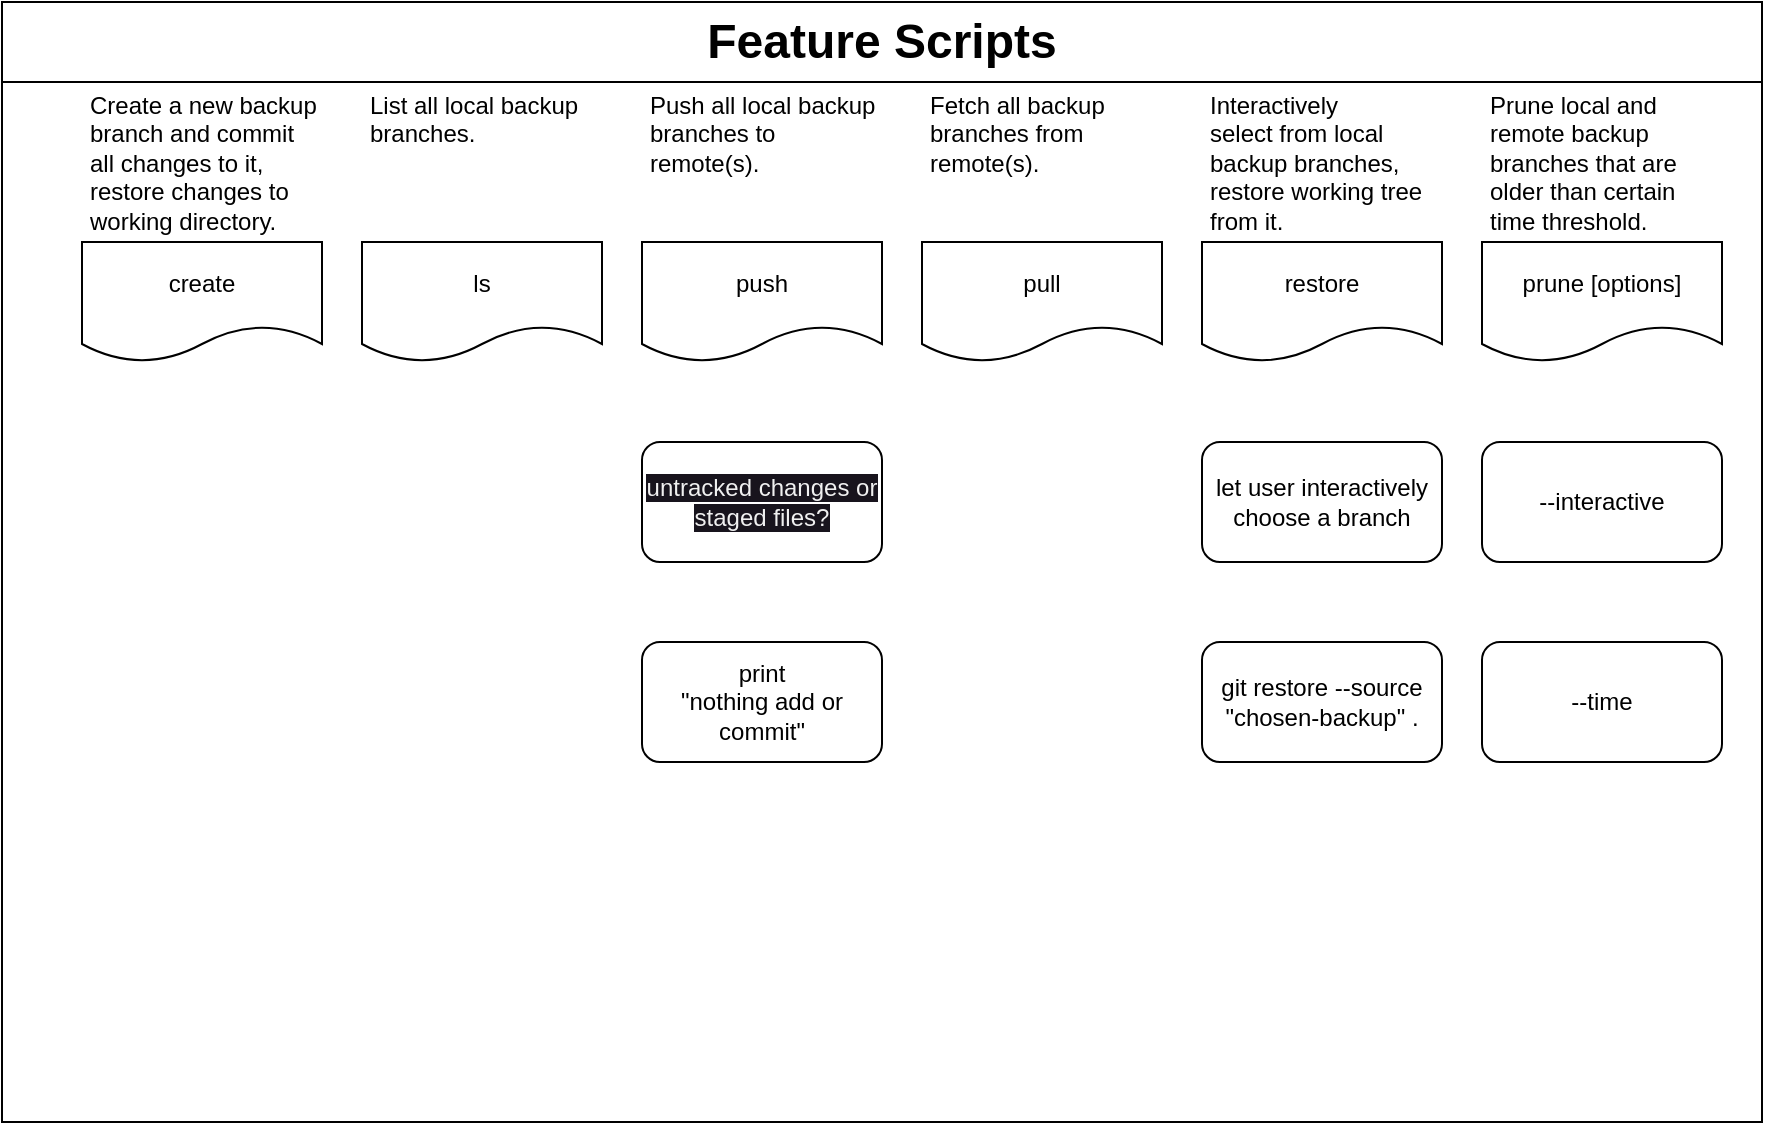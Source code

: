 <mxfile pages="3">
    <diagram id="spJWh6fmnWA-bjobDsIE" name="commands">
        <mxGraphModel dx="-412" dy="1348" grid="1" gridSize="10" guides="1" tooltips="1" connect="1" arrows="1" fold="1" page="0" pageScale="1" pageWidth="850" pageHeight="1100" math="0" shadow="0">
            <root>
                <mxCell id="0"/>
                <mxCell id="1" parent="0"/>
                <mxCell id="HOLjEY5VBweUEO4gcOTH-1" value="Feature Scripts" style="swimlane;whiteSpace=wrap;html=1;fontSize=24;startSize=40;" parent="1" vertex="1">
                    <mxGeometry x="2240" y="-520" width="880" height="560" as="geometry"/>
                </mxCell>
                <mxCell id="HOLjEY5VBweUEO4gcOTH-3" value="git restore --source &quot;chosen-backup&quot; ." style="rounded=1;whiteSpace=wrap;html=1;" parent="HOLjEY5VBweUEO4gcOTH-1" vertex="1">
                    <mxGeometry x="600" y="320" width="120" height="60" as="geometry"/>
                </mxCell>
                <mxCell id="HOLjEY5VBweUEO4gcOTH-4" value="--interactive" style="rounded=1;whiteSpace=wrap;html=1;" parent="HOLjEY5VBweUEO4gcOTH-1" vertex="1">
                    <mxGeometry x="740" y="220" width="120" height="60" as="geometry"/>
                </mxCell>
                <mxCell id="HOLjEY5VBweUEO4gcOTH-5" value="--time" style="rounded=1;whiteSpace=wrap;html=1;" parent="HOLjEY5VBweUEO4gcOTH-1" vertex="1">
                    <mxGeometry x="740" y="320" width="120" height="60" as="geometry"/>
                </mxCell>
                <mxCell id="HOLjEY5VBweUEO4gcOTH-8" value="let user interactively choose a branch" style="rounded=1;whiteSpace=wrap;html=1;" parent="HOLjEY5VBweUEO4gcOTH-1" vertex="1">
                    <mxGeometry x="600" y="220" width="120" height="60" as="geometry"/>
                </mxCell>
                <mxCell id="HOLjEY5VBweUEO4gcOTH-10" value="push&lt;br&gt;" style="shape=document;whiteSpace=wrap;html=1;boundedLbl=1;" parent="HOLjEY5VBweUEO4gcOTH-1" vertex="1">
                    <mxGeometry x="320" y="120" width="120" height="60" as="geometry"/>
                </mxCell>
                <mxCell id="HOLjEY5VBweUEO4gcOTH-11" value="pull" style="shape=document;whiteSpace=wrap;html=1;boundedLbl=1;" parent="HOLjEY5VBweUEO4gcOTH-1" vertex="1">
                    <mxGeometry x="460" y="120" width="120" height="60" as="geometry"/>
                </mxCell>
                <mxCell id="HOLjEY5VBweUEO4gcOTH-12" value="restore" style="shape=document;whiteSpace=wrap;html=1;boundedLbl=1;" parent="HOLjEY5VBweUEO4gcOTH-1" vertex="1">
                    <mxGeometry x="600" y="120" width="120" height="60" as="geometry"/>
                </mxCell>
                <mxCell id="HOLjEY5VBweUEO4gcOTH-14" value="prune [options]" style="shape=document;whiteSpace=wrap;html=1;boundedLbl=1;" parent="HOLjEY5VBweUEO4gcOTH-1" vertex="1">
                    <mxGeometry x="740" y="120" width="120" height="60" as="geometry"/>
                </mxCell>
                <mxCell id="HOLjEY5VBweUEO4gcOTH-15" value="&lt;meta charset=&quot;utf-8&quot;&gt;&lt;span style=&quot;color: rgb(240, 240, 240); font-family: Helvetica; font-size: 12px; font-style: normal; font-variant-ligatures: normal; font-variant-caps: normal; font-weight: 400; letter-spacing: normal; orphans: 2; text-align: center; text-indent: 0px; text-transform: none; widows: 2; word-spacing: 0px; -webkit-text-stroke-width: 0px; background-color: rgb(24, 20, 29); text-decoration-thickness: initial; text-decoration-style: initial; text-decoration-color: initial; float: none; display: inline !important;&quot;&gt;untracked changes or staged files?&lt;/span&gt;" style="rounded=1;whiteSpace=wrap;html=1;" parent="HOLjEY5VBweUEO4gcOTH-1" vertex="1">
                    <mxGeometry x="320" y="220" width="120" height="60" as="geometry"/>
                </mxCell>
                <mxCell id="HOLjEY5VBweUEO4gcOTH-17" value="print &lt;br&gt;&quot;nothing add or commit&quot;" style="rounded=1;whiteSpace=wrap;html=1;" parent="HOLjEY5VBweUEO4gcOTH-1" vertex="1">
                    <mxGeometry x="320" y="320" width="120" height="60" as="geometry"/>
                </mxCell>
                <mxCell id="HOLjEY5VBweUEO4gcOTH-19" value="ls" style="shape=document;whiteSpace=wrap;html=1;boundedLbl=1;" parent="HOLjEY5VBweUEO4gcOTH-1" vertex="1">
                    <mxGeometry x="180" y="120" width="120" height="60" as="geometry"/>
                </mxCell>
                <mxCell id="HOLjEY5VBweUEO4gcOTH-22" value="create" style="shape=document;whiteSpace=wrap;html=1;boundedLbl=1;" parent="HOLjEY5VBweUEO4gcOTH-1" vertex="1">
                    <mxGeometry x="40" y="120" width="120" height="60" as="geometry"/>
                </mxCell>
                <mxCell id="HOLjEY5VBweUEO4gcOTH-23" value="&lt;p style=&quot;line-height: 120%;&quot;&gt;Push all local backup branches to remote(s).&lt;/p&gt;&lt;p&gt;&lt;/p&gt;" style="text;html=1;strokeColor=none;fillColor=none;spacing=4;spacingTop=-16;whiteSpace=wrap;overflow=hidden;rounded=0;" parent="HOLjEY5VBweUEO4gcOTH-1" vertex="1">
                    <mxGeometry x="320" y="40" width="120" height="80" as="geometry"/>
                </mxCell>
                <mxCell id="HOLjEY5VBweUEO4gcOTH-24" value="&lt;p style=&quot;line-height: 120%;&quot;&gt;Fetch all backup branches from remote(s).&lt;br&gt;&lt;/p&gt;&lt;p&gt;&lt;/p&gt;" style="text;html=1;strokeColor=none;fillColor=none;spacing=4;spacingTop=-16;whiteSpace=wrap;overflow=hidden;rounded=0;" parent="HOLjEY5VBweUEO4gcOTH-1" vertex="1">
                    <mxGeometry x="460" y="40" width="120" height="80" as="geometry"/>
                </mxCell>
                <mxCell id="HOLjEY5VBweUEO4gcOTH-25" value="&lt;p style=&quot;line-height: 120%;&quot;&gt;Interactively select&amp;nbsp;from local backup branches, restore&amp;nbsp;working tree from it.&lt;br&gt;&lt;/p&gt;&lt;p&gt;&lt;/p&gt;" style="text;html=1;strokeColor=none;fillColor=none;spacing=4;spacingTop=-16;whiteSpace=wrap;overflow=hidden;rounded=0;" parent="HOLjEY5VBweUEO4gcOTH-1" vertex="1">
                    <mxGeometry x="600" y="40" width="120" height="80" as="geometry"/>
                </mxCell>
                <mxCell id="HOLjEY5VBweUEO4gcOTH-26" value="&lt;p style=&quot;line-height: 120%;&quot;&gt;&lt;span style=&quot;background-color: initial;&quot;&gt;Prune local and remote backup branches that are older than certain time threshold.&lt;/span&gt;&lt;/p&gt;&lt;p&gt;&lt;/p&gt;" style="text;html=1;strokeColor=none;fillColor=none;spacing=4;spacingTop=-16;whiteSpace=wrap;overflow=hidden;rounded=0;" parent="HOLjEY5VBweUEO4gcOTH-1" vertex="1">
                    <mxGeometry x="740" y="40" width="120" height="80" as="geometry"/>
                </mxCell>
                <mxCell id="HOLjEY5VBweUEO4gcOTH-27" value="&lt;p style=&quot;line-height: 120%;&quot;&gt;Create a new backup branch and c&lt;span style=&quot;background-color: initial;&quot;&gt;ommit all changes to it, restore changes to working directory.&lt;/span&gt;&lt;/p&gt;&lt;p&gt;&lt;/p&gt;" style="text;html=1;strokeColor=none;fillColor=none;spacing=4;spacingTop=-16;whiteSpace=wrap;overflow=hidden;rounded=0;" parent="HOLjEY5VBweUEO4gcOTH-1" vertex="1">
                    <mxGeometry x="40" y="40" width="120" height="80" as="geometry"/>
                </mxCell>
                <mxCell id="HOLjEY5VBweUEO4gcOTH-28" value="&lt;p style=&quot;line-height: 120%;&quot;&gt;List all local backup branches.&lt;/p&gt;&lt;p&gt;&lt;/p&gt;" style="text;html=1;strokeColor=none;fillColor=none;spacing=4;spacingTop=-16;whiteSpace=wrap;overflow=hidden;rounded=0;" parent="HOLjEY5VBweUEO4gcOTH-1" vertex="1">
                    <mxGeometry x="180" y="40" width="120" height="80" as="geometry"/>
                </mxCell>
            </root>
        </mxGraphModel>
    </diagram>
</mxfile>